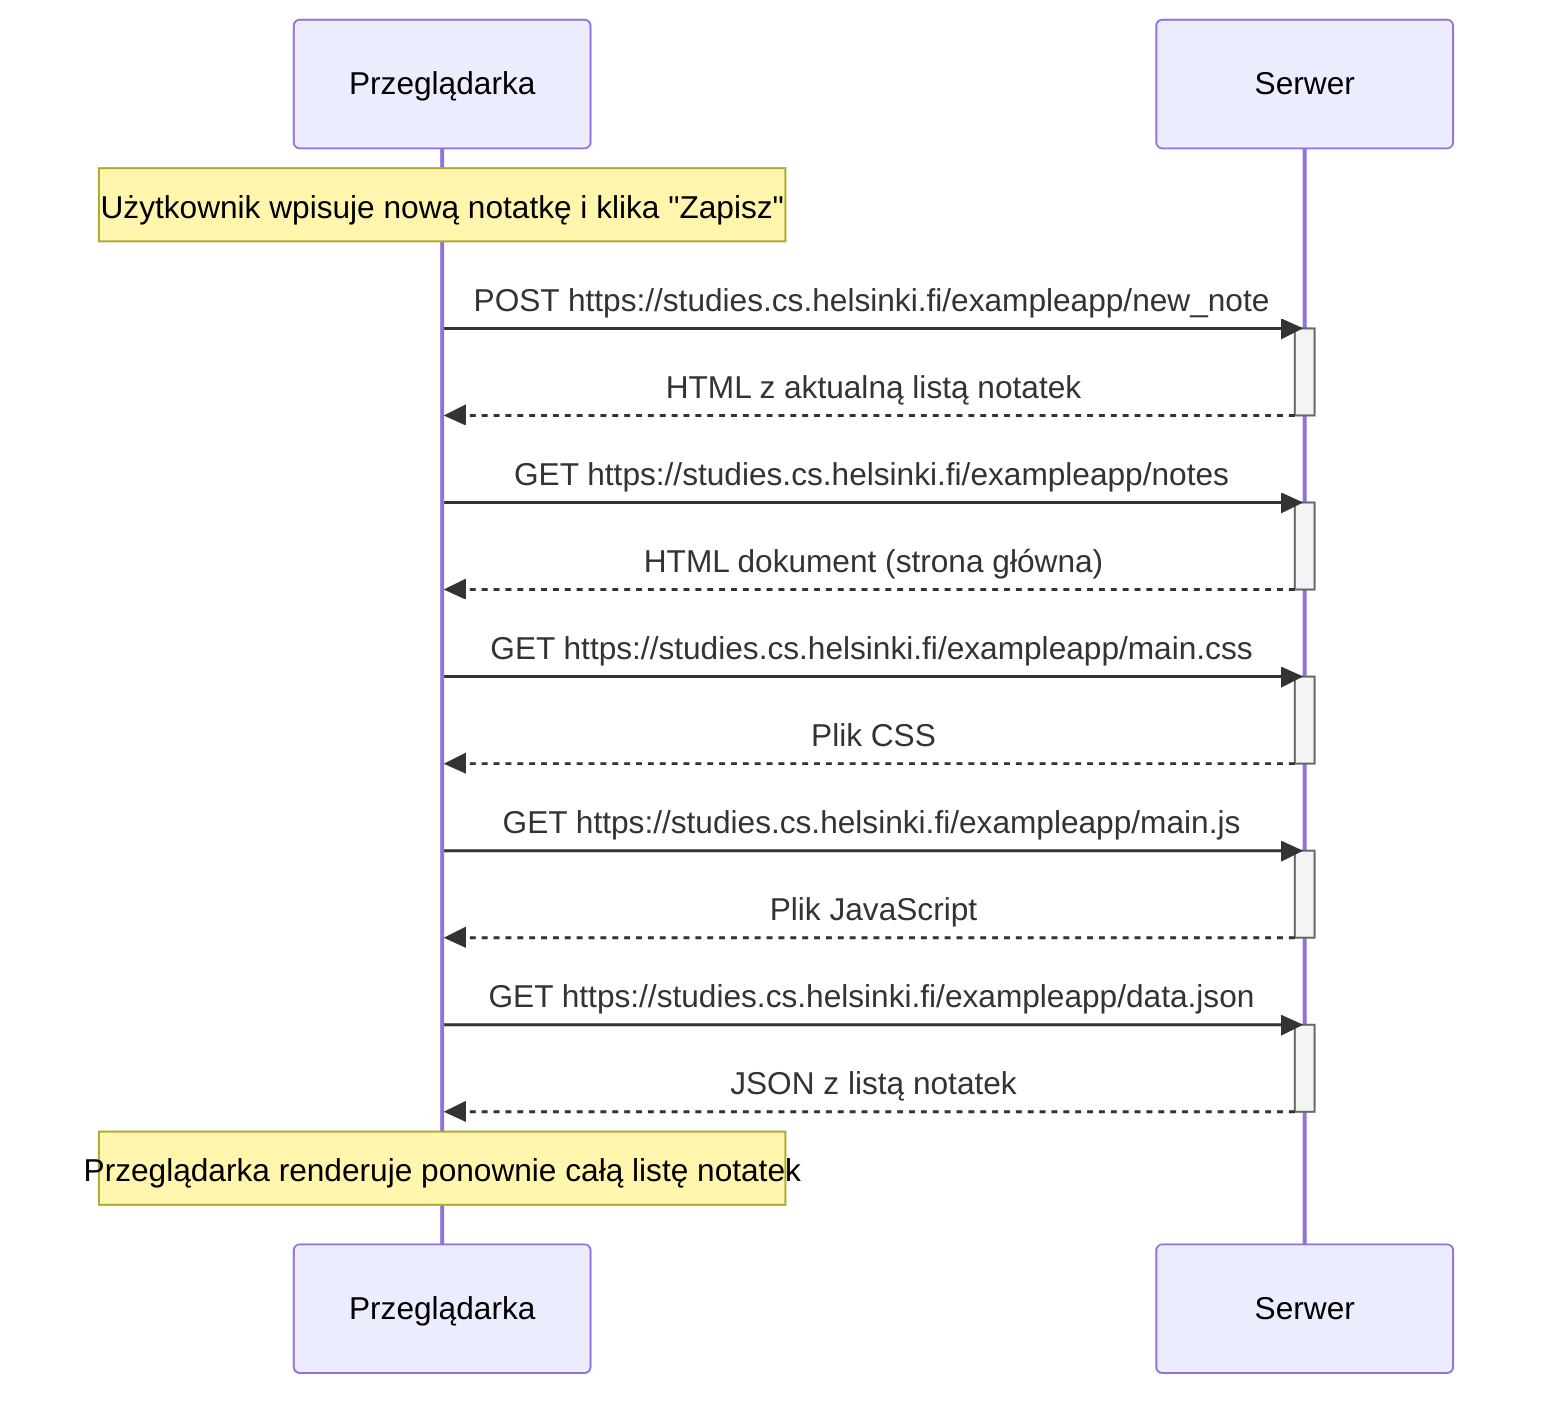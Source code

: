sequenceDiagram
    participant browser as Przeglądarka
    participant server as Serwer
    
    Note over browser: Użytkownik wpisuje nową notatkę i klika "Zapisz"
    browser->>server: POST https://studies.cs.helsinki.fi/exampleapp/new_note
    activate server
    server-->>browser: HTML z aktualną listą notatek
    deactivate server

    browser->>server: GET https://studies.cs.helsinki.fi/exampleapp/notes
    activate server
    server-->>browser: HTML dokument (strona główna)
    deactivate server

    browser->>server: GET https://studies.cs.helsinki.fi/exampleapp/main.css
    activate server
    server-->>browser: Plik CSS
    deactivate server

    browser->>server: GET https://studies.cs.helsinki.fi/exampleapp/main.js
    activate server
    server-->>browser: Plik JavaScript
    deactivate server

    browser->>server: GET https://studies.cs.helsinki.fi/exampleapp/data.json
    activate server
    server-->>browser: JSON z listą notatek
    deactivate server

    Note over browser: Przeglądarka renderuje ponownie całą listę notatek
